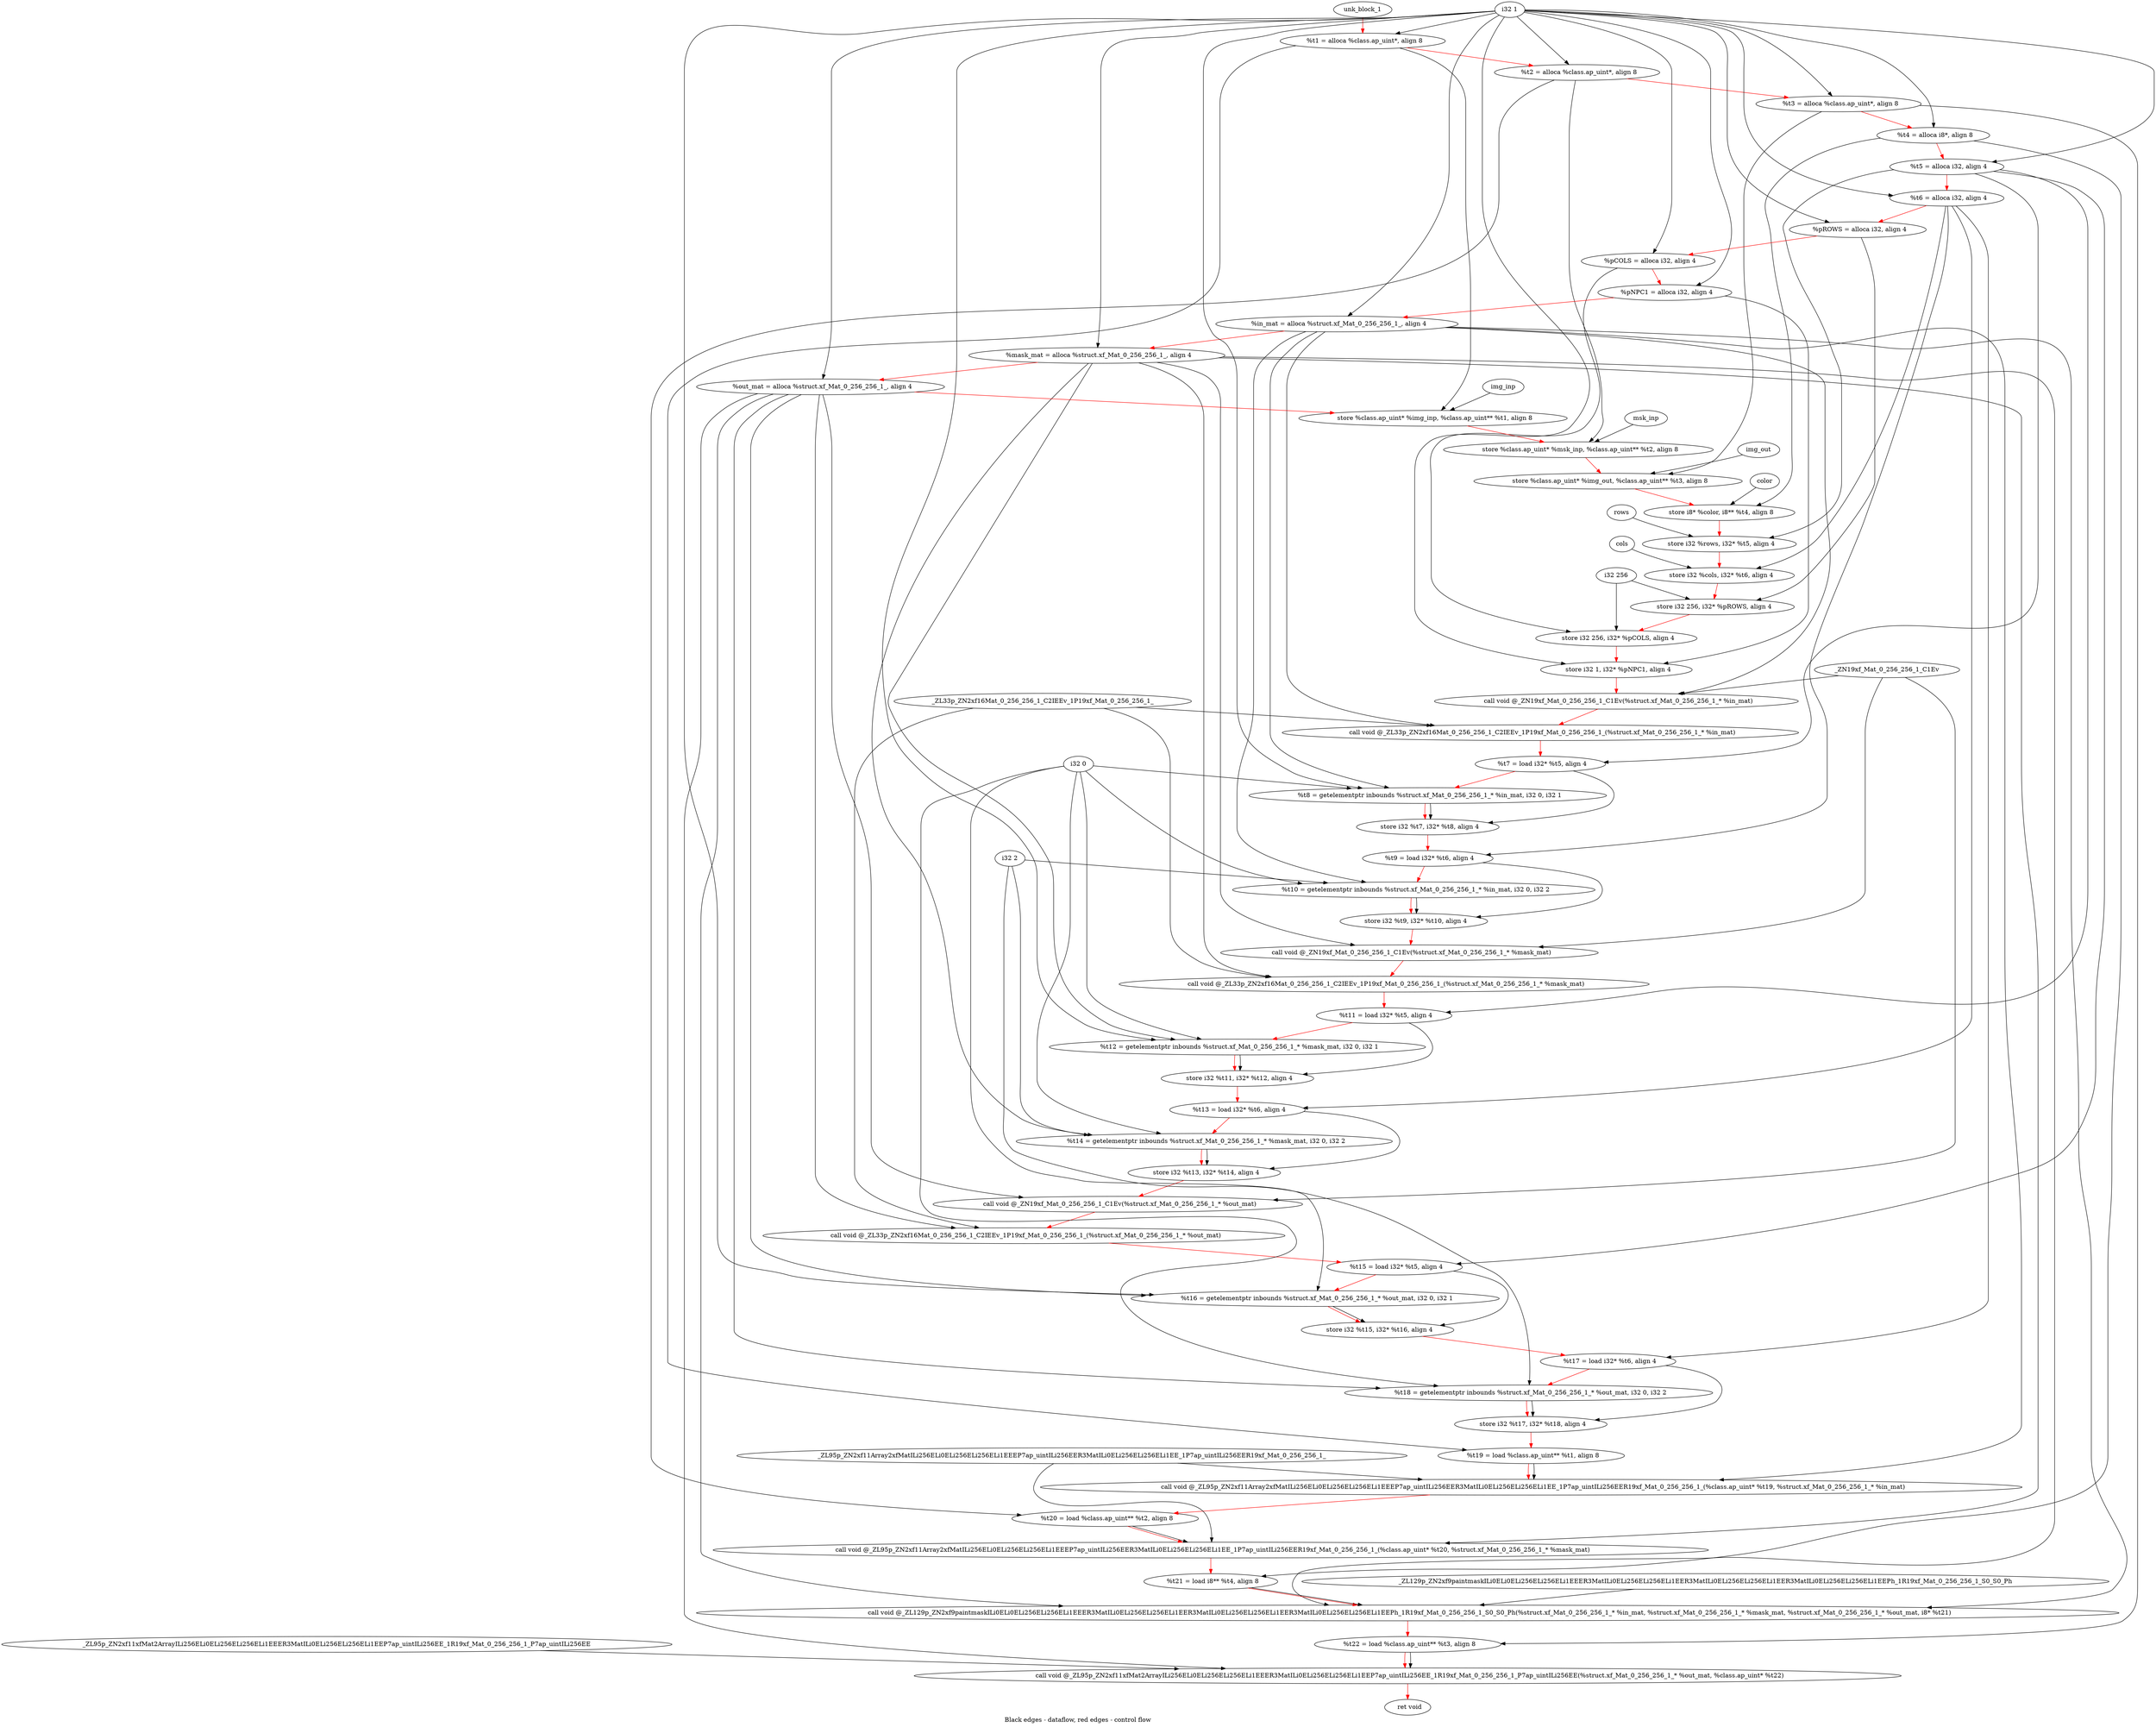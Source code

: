 digraph G {
compound=true
label="Black edges - dataflow, red edges - control flow"
"t1" [label="  %t1 = alloca %class.ap_uint*, align 8"]
"t2" [label="  %t2 = alloca %class.ap_uint*, align 8"]
"t3" [label="  %t3 = alloca %class.ap_uint*, align 8"]
"t4" [label="  %t4 = alloca i8*, align 8"]
"t5" [label="  %t5 = alloca i32, align 4"]
"t6" [label="  %t6 = alloca i32, align 4"]
"pROWS" [label="  %pROWS = alloca i32, align 4"]
"pCOLS" [label="  %pCOLS = alloca i32, align 4"]
"pNPC1" [label="  %pNPC1 = alloca i32, align 4"]
"in_mat" [label="  %in_mat = alloca %struct.xf_Mat_0_256_256_1_, align 4"]
"mask_mat" [label="  %mask_mat = alloca %struct.xf_Mat_0_256_256_1_, align 4"]
"out_mat" [label="  %out_mat = alloca %struct.xf_Mat_0_256_256_1_, align 4"]
"_1" [label="  store %class.ap_uint* %img_inp, %class.ap_uint** %t1, align 8"]
"_2" [label="  store %class.ap_uint* %msk_inp, %class.ap_uint** %t2, align 8"]
"_3" [label="  store %class.ap_uint* %img_out, %class.ap_uint** %t3, align 8"]
"_4" [label="  store i8* %color, i8** %t4, align 8"]
"_5" [label="  store i32 %rows, i32* %t5, align 4"]
"_6" [label="  store i32 %cols, i32* %t6, align 4"]
"_7" [label="  store i32 256, i32* %pROWS, align 4"]
"_8" [label="  store i32 256, i32* %pCOLS, align 4"]
"_9" [label="  store i32 1, i32* %pNPC1, align 4"]
"_10" [label="  call void @_ZN19xf_Mat_0_256_256_1_C1Ev(%struct.xf_Mat_0_256_256_1_* %in_mat)"]
"_11" [label="  call void @_ZL33p_ZN2xf16Mat_0_256_256_1_C2IEEv_1P19xf_Mat_0_256_256_1_(%struct.xf_Mat_0_256_256_1_* %in_mat)"]
"t7" [label="  %t7 = load i32* %t5, align 4"]
"t8" [label="  %t8 = getelementptr inbounds %struct.xf_Mat_0_256_256_1_* %in_mat, i32 0, i32 1"]
"_12" [label="  store i32 %t7, i32* %t8, align 4"]
"t9" [label="  %t9 = load i32* %t6, align 4"]
"t10" [label="  %t10 = getelementptr inbounds %struct.xf_Mat_0_256_256_1_* %in_mat, i32 0, i32 2"]
"_13" [label="  store i32 %t9, i32* %t10, align 4"]
"_14" [label="  call void @_ZN19xf_Mat_0_256_256_1_C1Ev(%struct.xf_Mat_0_256_256_1_* %mask_mat)"]
"_15" [label="  call void @_ZL33p_ZN2xf16Mat_0_256_256_1_C2IEEv_1P19xf_Mat_0_256_256_1_(%struct.xf_Mat_0_256_256_1_* %mask_mat)"]
"t11" [label="  %t11 = load i32* %t5, align 4"]
"t12" [label="  %t12 = getelementptr inbounds %struct.xf_Mat_0_256_256_1_* %mask_mat, i32 0, i32 1"]
"_16" [label="  store i32 %t11, i32* %t12, align 4"]
"t13" [label="  %t13 = load i32* %t6, align 4"]
"t14" [label="  %t14 = getelementptr inbounds %struct.xf_Mat_0_256_256_1_* %mask_mat, i32 0, i32 2"]
"_17" [label="  store i32 %t13, i32* %t14, align 4"]
"_18" [label="  call void @_ZN19xf_Mat_0_256_256_1_C1Ev(%struct.xf_Mat_0_256_256_1_* %out_mat)"]
"_19" [label="  call void @_ZL33p_ZN2xf16Mat_0_256_256_1_C2IEEv_1P19xf_Mat_0_256_256_1_(%struct.xf_Mat_0_256_256_1_* %out_mat)"]
"t15" [label="  %t15 = load i32* %t5, align 4"]
"t16" [label="  %t16 = getelementptr inbounds %struct.xf_Mat_0_256_256_1_* %out_mat, i32 0, i32 1"]
"_20" [label="  store i32 %t15, i32* %t16, align 4"]
"t17" [label="  %t17 = load i32* %t6, align 4"]
"t18" [label="  %t18 = getelementptr inbounds %struct.xf_Mat_0_256_256_1_* %out_mat, i32 0, i32 2"]
"_21" [label="  store i32 %t17, i32* %t18, align 4"]
"t19" [label="  %t19 = load %class.ap_uint** %t1, align 8"]
"_22" [label="  call void @_ZL95p_ZN2xf11Array2xfMatILi256ELi0ELi256ELi256ELi1EEEP7ap_uintILi256EER3MatILi0ELi256ELi256ELi1EE_1P7ap_uintILi256EER19xf_Mat_0_256_256_1_(%class.ap_uint* %t19, %struct.xf_Mat_0_256_256_1_* %in_mat)"]
"t20" [label="  %t20 = load %class.ap_uint** %t2, align 8"]
"_23" [label="  call void @_ZL95p_ZN2xf11Array2xfMatILi256ELi0ELi256ELi256ELi1EEEP7ap_uintILi256EER3MatILi0ELi256ELi256ELi1EE_1P7ap_uintILi256EER19xf_Mat_0_256_256_1_(%class.ap_uint* %t20, %struct.xf_Mat_0_256_256_1_* %mask_mat)"]
"t21" [label="  %t21 = load i8** %t4, align 8"]
"_24" [label="  call void @_ZL129p_ZN2xf9paintmaskILi0ELi0ELi256ELi256ELi1EEER3MatILi0ELi256ELi256ELi1EER3MatILi0ELi256ELi256ELi1EER3MatILi0ELi256ELi256ELi1EEPh_1R19xf_Mat_0_256_256_1_S0_S0_Ph(%struct.xf_Mat_0_256_256_1_* %in_mat, %struct.xf_Mat_0_256_256_1_* %mask_mat, %struct.xf_Mat_0_256_256_1_* %out_mat, i8* %t21)"]
"t22" [label="  %t22 = load %class.ap_uint** %t3, align 8"]
"_25" [label="  call void @_ZL95p_ZN2xf11xfMat2ArrayILi256ELi0ELi256ELi256ELi1EEER3MatILi0ELi256ELi256ELi1EEP7ap_uintILi256EE_1R19xf_Mat_0_256_256_1_P7ap_uintILi256EE(%struct.xf_Mat_0_256_256_1_* %out_mat, %class.ap_uint* %t22)"]
"_26" [label="  ret void"]
"unk_block_1" -> "t1"[color=red]
"i32 1" -> "t1"
"t1" -> "t2"[color=red weight=2]
"i32 1" -> "t2"
"t2" -> "t3"[color=red weight=2]
"i32 1" -> "t3"
"t3" -> "t4"[color=red weight=2]
"i32 1" -> "t4"
"t4" -> "t5"[color=red weight=2]
"i32 1" -> "t5"
"t5" -> "t6"[color=red weight=2]
"i32 1" -> "t6"
"t6" -> "pROWS"[color=red weight=2]
"i32 1" -> "pROWS"
"pROWS" -> "pCOLS"[color=red weight=2]
"i32 1" -> "pCOLS"
"pCOLS" -> "pNPC1"[color=red weight=2]
"i32 1" -> "pNPC1"
"pNPC1" -> "in_mat"[color=red weight=2]
"i32 1" -> "in_mat"
"in_mat" -> "mask_mat"[color=red weight=2]
"i32 1" -> "mask_mat"
"mask_mat" -> "out_mat"[color=red weight=2]
"i32 1" -> "out_mat"
"out_mat" -> "_1"[color=red weight=2]
"img_inp" -> "_1"
"t1" -> "_1"
"_1" -> "_2"[color=red weight=2]
"msk_inp" -> "_2"
"t2" -> "_2"
"_2" -> "_3"[color=red weight=2]
"img_out" -> "_3"
"t3" -> "_3"
"_3" -> "_4"[color=red weight=2]
"color" -> "_4"
"t4" -> "_4"
"_4" -> "_5"[color=red weight=2]
"rows" -> "_5"
"t5" -> "_5"
"_5" -> "_6"[color=red weight=2]
"cols" -> "_6"
"t6" -> "_6"
"_6" -> "_7"[color=red weight=2]
"i32 256" -> "_7"
"pROWS" -> "_7"
"_7" -> "_8"[color=red weight=2]
"i32 256" -> "_8"
"pCOLS" -> "_8"
"_8" -> "_9"[color=red weight=2]
"i32 1" -> "_9"
"pNPC1" -> "_9"
"_9" -> "_10"[color=red weight=2]
"in_mat" -> "_10"
"_ZN19xf_Mat_0_256_256_1_C1Ev" -> "_10"
"_10" -> "_11"[color=red weight=2]
"in_mat" -> "_11"
"_ZL33p_ZN2xf16Mat_0_256_256_1_C2IEEv_1P19xf_Mat_0_256_256_1_" -> "_11"
"_11" -> "t7"[color=red weight=2]
"t5" -> "t7"
"t7" -> "t8"[color=red weight=2]
"in_mat" -> "t8"
"i32 0" -> "t8"
"i32 1" -> "t8"
"t8" -> "_12"[color=red weight=2]
"t7" -> "_12"
"t8" -> "_12"
"_12" -> "t9"[color=red weight=2]
"t6" -> "t9"
"t9" -> "t10"[color=red weight=2]
"in_mat" -> "t10"
"i32 0" -> "t10"
"i32 2" -> "t10"
"t10" -> "_13"[color=red weight=2]
"t9" -> "_13"
"t10" -> "_13"
"_13" -> "_14"[color=red weight=2]
"mask_mat" -> "_14"
"_ZN19xf_Mat_0_256_256_1_C1Ev" -> "_14"
"_14" -> "_15"[color=red weight=2]
"mask_mat" -> "_15"
"_ZL33p_ZN2xf16Mat_0_256_256_1_C2IEEv_1P19xf_Mat_0_256_256_1_" -> "_15"
"_15" -> "t11"[color=red weight=2]
"t5" -> "t11"
"t11" -> "t12"[color=red weight=2]
"mask_mat" -> "t12"
"i32 0" -> "t12"
"i32 1" -> "t12"
"t12" -> "_16"[color=red weight=2]
"t11" -> "_16"
"t12" -> "_16"
"_16" -> "t13"[color=red weight=2]
"t6" -> "t13"
"t13" -> "t14"[color=red weight=2]
"mask_mat" -> "t14"
"i32 0" -> "t14"
"i32 2" -> "t14"
"t14" -> "_17"[color=red weight=2]
"t13" -> "_17"
"t14" -> "_17"
"_17" -> "_18"[color=red weight=2]
"out_mat" -> "_18"
"_ZN19xf_Mat_0_256_256_1_C1Ev" -> "_18"
"_18" -> "_19"[color=red weight=2]
"out_mat" -> "_19"
"_ZL33p_ZN2xf16Mat_0_256_256_1_C2IEEv_1P19xf_Mat_0_256_256_1_" -> "_19"
"_19" -> "t15"[color=red weight=2]
"t5" -> "t15"
"t15" -> "t16"[color=red weight=2]
"out_mat" -> "t16"
"i32 0" -> "t16"
"i32 1" -> "t16"
"t16" -> "_20"[color=red weight=2]
"t15" -> "_20"
"t16" -> "_20"
"_20" -> "t17"[color=red weight=2]
"t6" -> "t17"
"t17" -> "t18"[color=red weight=2]
"out_mat" -> "t18"
"i32 0" -> "t18"
"i32 2" -> "t18"
"t18" -> "_21"[color=red weight=2]
"t17" -> "_21"
"t18" -> "_21"
"_21" -> "t19"[color=red weight=2]
"t1" -> "t19"
"t19" -> "_22"[color=red weight=2]
"t19" -> "_22"
"in_mat" -> "_22"
"_ZL95p_ZN2xf11Array2xfMatILi256ELi0ELi256ELi256ELi1EEEP7ap_uintILi256EER3MatILi0ELi256ELi256ELi1EE_1P7ap_uintILi256EER19xf_Mat_0_256_256_1_" -> "_22"
"_22" -> "t20"[color=red weight=2]
"t2" -> "t20"
"t20" -> "_23"[color=red weight=2]
"t20" -> "_23"
"mask_mat" -> "_23"
"_ZL95p_ZN2xf11Array2xfMatILi256ELi0ELi256ELi256ELi1EEEP7ap_uintILi256EER3MatILi0ELi256ELi256ELi1EE_1P7ap_uintILi256EER19xf_Mat_0_256_256_1_" -> "_23"
"_23" -> "t21"[color=red weight=2]
"t4" -> "t21"
"t21" -> "_24"[color=red weight=2]
"in_mat" -> "_24"
"mask_mat" -> "_24"
"out_mat" -> "_24"
"t21" -> "_24"
"_ZL129p_ZN2xf9paintmaskILi0ELi0ELi256ELi256ELi1EEER3MatILi0ELi256ELi256ELi1EER3MatILi0ELi256ELi256ELi1EER3MatILi0ELi256ELi256ELi1EEPh_1R19xf_Mat_0_256_256_1_S0_S0_Ph" -> "_24"
"_24" -> "t22"[color=red weight=2]
"t3" -> "t22"
"t22" -> "_25"[color=red weight=2]
"out_mat" -> "_25"
"t22" -> "_25"
"_ZL95p_ZN2xf11xfMat2ArrayILi256ELi0ELi256ELi256ELi1EEER3MatILi0ELi256ELi256ELi1EEP7ap_uintILi256EE_1R19xf_Mat_0_256_256_1_P7ap_uintILi256EE" -> "_25"
"_25" -> "_26"[color=red weight=2]

}
